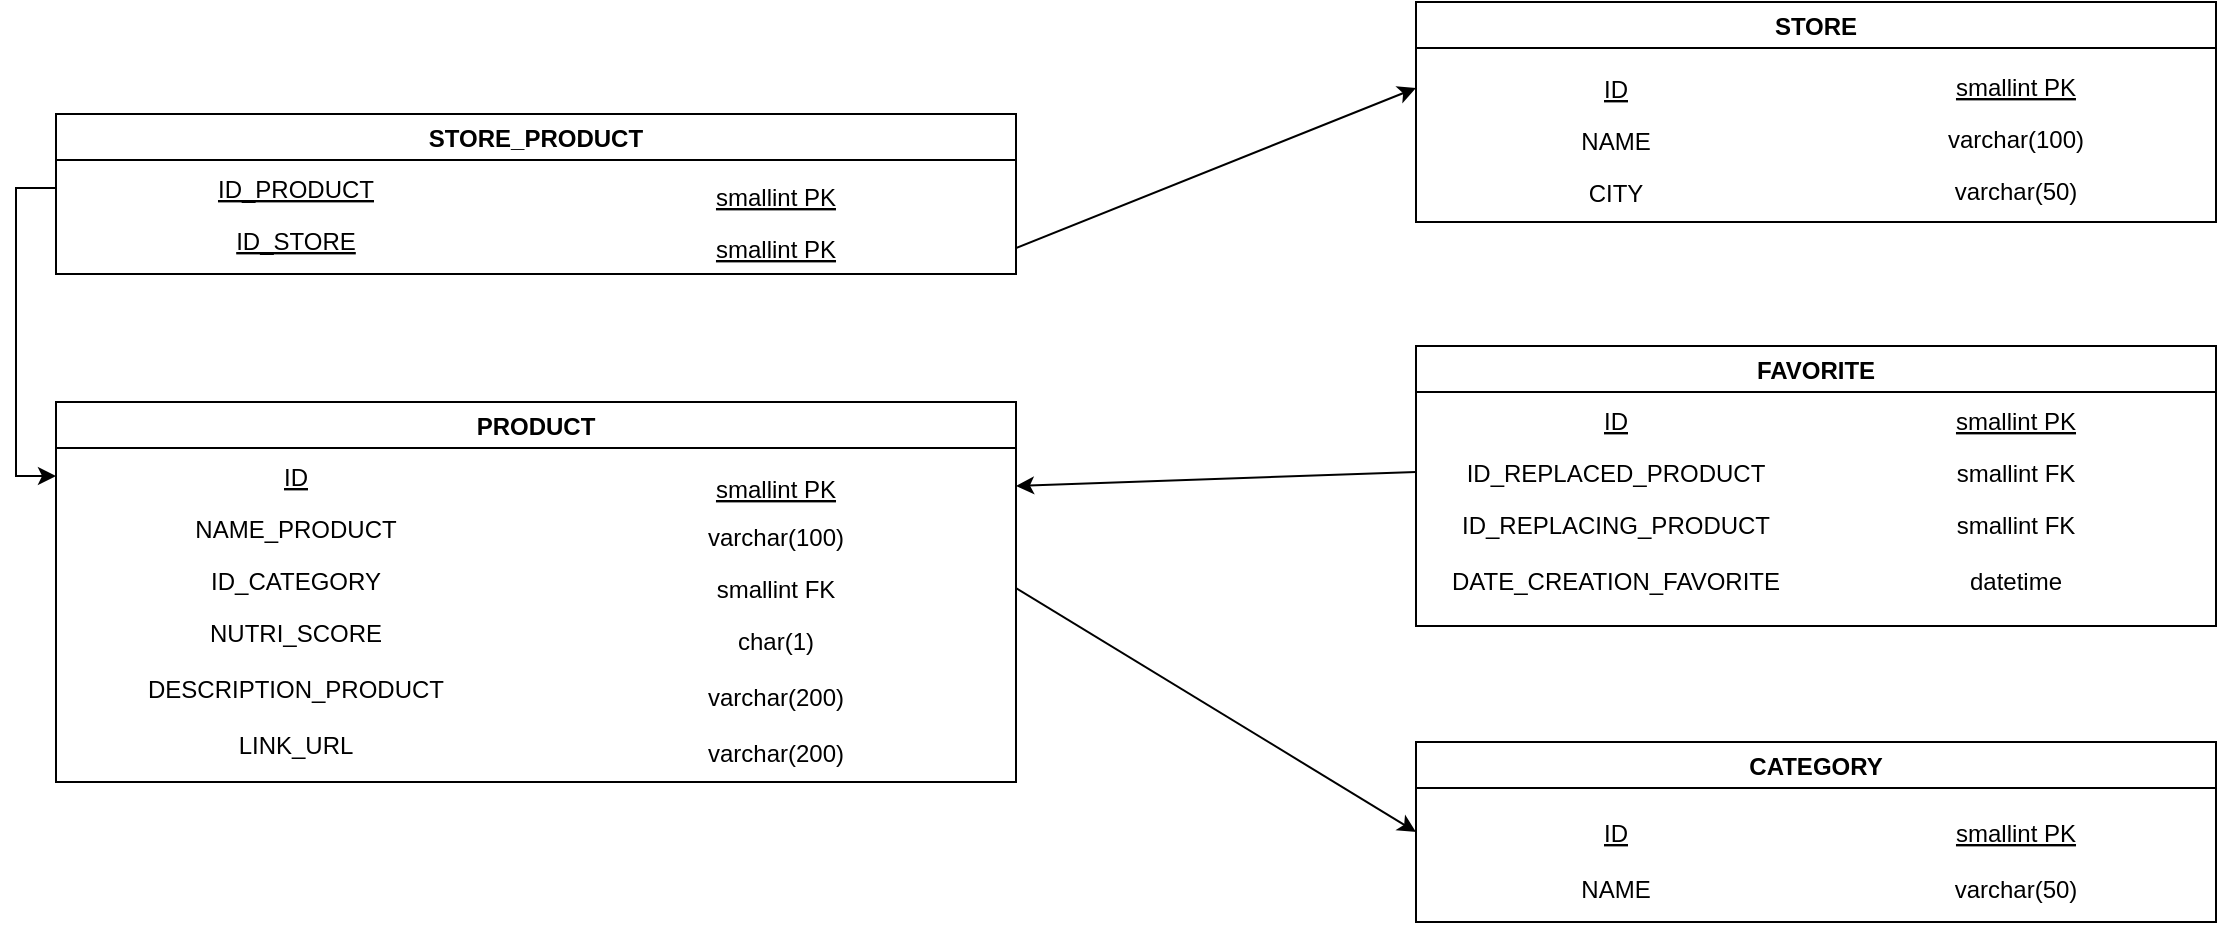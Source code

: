 <mxfile version="13.7.9" type="device"><diagram id="R2lEEEUBdFMjLlhIrx00" name="Page-1"><mxGraphModel dx="1385" dy="718" grid="1" gridSize="10" guides="1" tooltips="1" connect="1" arrows="1" fold="1" page="1" pageScale="1" pageWidth="1169" pageHeight="827" math="0" shadow="0" extFonts="Permanent Marker^https://fonts.googleapis.com/css?family=Permanent+Marker"><root><mxCell id="0"/><mxCell id="1" parent="0"/><mxCell id="ZGuSFQPiH1VIrFgA10Zb-12" value="PRODUCT" style="swimlane;align=center;" parent="1" vertex="1"><mxGeometry x="80" y="260" width="480" height="190" as="geometry"/></mxCell><mxCell id="ZGuSFQPiH1VIrFgA10Zb-13" value="NAME_PRODUCT" style="text;strokeColor=none;fillColor=none;align=center;verticalAlign=top;spacingLeft=4;spacingRight=4;overflow=hidden;rotatable=0;points=[[0,0.5],[1,0.5]];portConstraint=eastwest;fontStyle=0" parent="ZGuSFQPiH1VIrFgA10Zb-12" vertex="1"><mxGeometry y="50" width="240" height="26" as="geometry"/></mxCell><mxCell id="ZGuSFQPiH1VIrFgA10Zb-3" value="ID_CATEGORY" style="text;strokeColor=none;fillColor=none;align=center;verticalAlign=top;spacingLeft=4;spacingRight=4;overflow=hidden;rotatable=0;points=[[0,0.5],[1,0.5]];portConstraint=eastwest;fontStyle=0" parent="ZGuSFQPiH1VIrFgA10Zb-12" vertex="1"><mxGeometry y="76" width="240" height="26" as="geometry"/></mxCell><mxCell id="ZGuSFQPiH1VIrFgA10Zb-4" value="NUTRI_SCORE" style="text;strokeColor=none;fillColor=none;align=center;verticalAlign=top;spacingLeft=4;spacingRight=4;overflow=hidden;rotatable=0;points=[[0,0.5],[1,0.5]];portConstraint=eastwest;fontStyle=0" parent="ZGuSFQPiH1VIrFgA10Zb-12" vertex="1"><mxGeometry y="102" width="240" height="28" as="geometry"/></mxCell><mxCell id="ZGuSFQPiH1VIrFgA10Zb-16" value="ID" style="text;strokeColor=none;fillColor=none;align=center;verticalAlign=top;spacingLeft=4;spacingRight=4;overflow=hidden;rotatable=0;points=[[0,0.5],[1,0.5]];portConstraint=eastwest;fontStyle=4" parent="ZGuSFQPiH1VIrFgA10Zb-12" vertex="1"><mxGeometry y="24" width="240" height="26" as="geometry"/></mxCell><mxCell id="ZGuSFQPiH1VIrFgA10Zb-39" value="DESCRIPTION_PRODUCT" style="text;strokeColor=none;fillColor=none;align=center;verticalAlign=top;spacingLeft=4;spacingRight=4;overflow=hidden;rotatable=0;points=[[0,0.5],[1,0.5]];portConstraint=eastwest;fontStyle=0" parent="ZGuSFQPiH1VIrFgA10Zb-12" vertex="1"><mxGeometry y="130" width="240" height="28" as="geometry"/></mxCell><mxCell id="ZGuSFQPiH1VIrFgA10Zb-40" value="LINK_URL" style="text;strokeColor=none;fillColor=none;align=center;verticalAlign=top;spacingLeft=4;spacingRight=4;overflow=hidden;rotatable=0;points=[[0,0.5],[1,0.5]];portConstraint=eastwest;fontStyle=0" parent="ZGuSFQPiH1VIrFgA10Zb-12" vertex="1"><mxGeometry y="158" width="240" height="28" as="geometry"/></mxCell><mxCell id="ZGuSFQPiH1VIrFgA10Zb-17" value="CATEGORY" style="swimlane;" parent="1" vertex="1"><mxGeometry x="760" y="430" width="400" height="90" as="geometry"/></mxCell><mxCell id="ZGuSFQPiH1VIrFgA10Zb-18" value="NAME" style="text;strokeColor=none;fillColor=none;align=center;verticalAlign=top;spacingLeft=4;spacingRight=4;overflow=hidden;rotatable=0;points=[[0,0.5],[1,0.5]];portConstraint=eastwest;fontStyle=0" parent="ZGuSFQPiH1VIrFgA10Zb-17" vertex="1"><mxGeometry y="60" width="200" height="26" as="geometry"/></mxCell><mxCell id="ZGuSFQPiH1VIrFgA10Zb-21" value="ID" style="text;strokeColor=none;fillColor=none;align=center;verticalAlign=top;spacingLeft=4;spacingRight=4;overflow=hidden;rotatable=0;points=[[0,0.5],[1,0.5]];portConstraint=eastwest;fontStyle=4" parent="ZGuSFQPiH1VIrFgA10Zb-17" vertex="1"><mxGeometry y="32" width="200" height="26" as="geometry"/></mxCell><mxCell id="1eNo5bK2r9ykv3lhEXHu-23" value="varchar(50)" style="text;strokeColor=none;fillColor=none;align=center;verticalAlign=top;spacingLeft=4;spacingRight=4;overflow=hidden;rotatable=0;points=[[0,0.5],[1,0.5]];portConstraint=eastwest;fontStyle=0" parent="ZGuSFQPiH1VIrFgA10Zb-17" vertex="1"><mxGeometry x="200" y="60" width="200" height="26" as="geometry"/></mxCell><mxCell id="1eNo5bK2r9ykv3lhEXHu-24" value="smallint PK" style="text;strokeColor=none;fillColor=none;align=center;verticalAlign=top;spacingLeft=4;spacingRight=4;overflow=hidden;rotatable=0;points=[[0,0.5],[1,0.5]];portConstraint=eastwest;fontStyle=4" parent="ZGuSFQPiH1VIrFgA10Zb-17" vertex="1"><mxGeometry x="200" y="32" width="200" height="26" as="geometry"/></mxCell><mxCell id="ZGuSFQPiH1VIrFgA10Zb-22" value="STORE" style="swimlane;" parent="1" vertex="1"><mxGeometry x="760" y="60" width="400" height="110" as="geometry"/></mxCell><mxCell id="ZGuSFQPiH1VIrFgA10Zb-23" value="NAME" style="text;strokeColor=none;fillColor=none;align=center;verticalAlign=top;spacingLeft=4;spacingRight=4;overflow=hidden;rotatable=0;points=[[0,0.5],[1,0.5]];portConstraint=eastwest;fontStyle=0" parent="ZGuSFQPiH1VIrFgA10Zb-22" vertex="1"><mxGeometry y="56" width="200" height="26" as="geometry"/></mxCell><mxCell id="ZGuSFQPiH1VIrFgA10Zb-25" value="ID" style="text;strokeColor=none;fillColor=none;align=center;verticalAlign=top;spacingLeft=4;spacingRight=4;overflow=hidden;rotatable=0;points=[[0,0.5],[1,0.5]];portConstraint=eastwest;fontStyle=4" parent="ZGuSFQPiH1VIrFgA10Zb-22" vertex="1"><mxGeometry y="30" width="200" height="26" as="geometry"/></mxCell><mxCell id="ZGuSFQPiH1VIrFgA10Zb-36" value="CITY" style="text;strokeColor=none;fillColor=none;align=center;verticalAlign=top;spacingLeft=4;spacingRight=4;overflow=hidden;rotatable=0;points=[[0,0.5],[1,0.5]];portConstraint=eastwest;fontStyle=0" parent="ZGuSFQPiH1VIrFgA10Zb-22" vertex="1"><mxGeometry y="82" width="200" height="28" as="geometry"/></mxCell><mxCell id="1eNo5bK2r9ykv3lhEXHu-25" value="varchar(100)" style="text;strokeColor=none;fillColor=none;align=center;verticalAlign=top;spacingLeft=4;spacingRight=4;overflow=hidden;rotatable=0;points=[[0,0.5],[1,0.5]];portConstraint=eastwest;fontStyle=0" parent="ZGuSFQPiH1VIrFgA10Zb-22" vertex="1"><mxGeometry x="200" y="55" width="200" height="26" as="geometry"/></mxCell><mxCell id="1eNo5bK2r9ykv3lhEXHu-26" value="smallint PK" style="text;strokeColor=none;fillColor=none;align=center;verticalAlign=top;spacingLeft=4;spacingRight=4;overflow=hidden;rotatable=0;points=[[0,0.5],[1,0.5]];portConstraint=eastwest;fontStyle=4" parent="ZGuSFQPiH1VIrFgA10Zb-22" vertex="1"><mxGeometry x="200" y="29" width="200" height="26" as="geometry"/></mxCell><mxCell id="1eNo5bK2r9ykv3lhEXHu-27" value="varchar(50)" style="text;strokeColor=none;fillColor=none;align=center;verticalAlign=top;spacingLeft=4;spacingRight=4;overflow=hidden;rotatable=0;points=[[0,0.5],[1,0.5]];portConstraint=eastwest;fontStyle=0" parent="ZGuSFQPiH1VIrFgA10Zb-22" vertex="1"><mxGeometry x="200" y="81" width="200" height="28" as="geometry"/></mxCell><mxCell id="ZGuSFQPiH1VIrFgA10Zb-26" value="FAVORITE" style="swimlane;" parent="1" vertex="1"><mxGeometry x="760" y="232" width="400" height="140" as="geometry"/></mxCell><mxCell id="ZGuSFQPiH1VIrFgA10Zb-28" value="ID_REPLACING_PRODUCT" style="text;strokeColor=none;fillColor=none;align=center;verticalAlign=top;spacingLeft=4;spacingRight=4;overflow=hidden;rotatable=0;points=[[0,0.5],[1,0.5]];portConstraint=eastwest;fontStyle=0" parent="ZGuSFQPiH1VIrFgA10Zb-26" vertex="1"><mxGeometry y="76" width="200" height="28" as="geometry"/></mxCell><mxCell id="ZGuSFQPiH1VIrFgA10Zb-29" value="ID_REPLACED_PRODUCT" style="text;strokeColor=none;fillColor=none;align=center;verticalAlign=top;spacingLeft=4;spacingRight=4;overflow=hidden;rotatable=0;points=[[0,0.5],[1,0.5]];portConstraint=eastwest;fontStyle=0" parent="ZGuSFQPiH1VIrFgA10Zb-26" vertex="1"><mxGeometry y="50" width="200" height="26" as="geometry"/></mxCell><mxCell id="ZGuSFQPiH1VIrFgA10Zb-34" value="DATE_CREATION_FAVORITE" style="text;strokeColor=none;fillColor=none;align=center;verticalAlign=top;spacingLeft=4;spacingRight=4;overflow=hidden;rotatable=0;points=[[0,0.5],[1,0.5]];portConstraint=eastwest;fontStyle=0" parent="ZGuSFQPiH1VIrFgA10Zb-26" vertex="1"><mxGeometry y="104" width="200" height="26" as="geometry"/></mxCell><mxCell id="ZGuSFQPiH1VIrFgA10Zb-37" value="ID" style="text;strokeColor=none;fillColor=none;align=center;verticalAlign=top;spacingLeft=4;spacingRight=4;overflow=hidden;rotatable=0;points=[[0,0.5],[1,0.5]];portConstraint=eastwest;fontStyle=4" parent="ZGuSFQPiH1VIrFgA10Zb-26" vertex="1"><mxGeometry y="24" width="200" height="26" as="geometry"/></mxCell><mxCell id="1eNo5bK2r9ykv3lhEXHu-15" value="smallint FK" style="text;strokeColor=none;fillColor=none;align=center;verticalAlign=top;spacingLeft=4;spacingRight=4;overflow=hidden;rotatable=0;points=[[0,0.5],[1,0.5]];portConstraint=eastwest;fontStyle=0" parent="ZGuSFQPiH1VIrFgA10Zb-26" vertex="1"><mxGeometry x="200" y="76" width="200" height="28" as="geometry"/></mxCell><mxCell id="1eNo5bK2r9ykv3lhEXHu-16" value="smallint FK" style="text;strokeColor=none;fillColor=none;align=center;verticalAlign=top;spacingLeft=4;spacingRight=4;overflow=hidden;rotatable=0;points=[[0,0.5],[1,0.5]];portConstraint=eastwest;fontStyle=0" parent="ZGuSFQPiH1VIrFgA10Zb-26" vertex="1"><mxGeometry x="200" y="50" width="200" height="26" as="geometry"/></mxCell><mxCell id="1eNo5bK2r9ykv3lhEXHu-17" value="datetime" style="text;strokeColor=none;fillColor=none;align=center;verticalAlign=top;spacingLeft=4;spacingRight=4;overflow=hidden;rotatable=0;points=[[0,0.5],[1,0.5]];portConstraint=eastwest;fontStyle=0" parent="ZGuSFQPiH1VIrFgA10Zb-26" vertex="1"><mxGeometry x="200" y="104" width="200" height="26" as="geometry"/></mxCell><mxCell id="1eNo5bK2r9ykv3lhEXHu-18" value="smallint PK" style="text;strokeColor=none;fillColor=none;align=center;verticalAlign=top;spacingLeft=4;spacingRight=4;overflow=hidden;rotatable=0;points=[[0,0.5],[1,0.5]];portConstraint=eastwest;fontStyle=4" parent="ZGuSFQPiH1VIrFgA10Zb-26" vertex="1"><mxGeometry x="200" y="24" width="200" height="26" as="geometry"/></mxCell><mxCell id="ZGuSFQPiH1VIrFgA10Zb-41" style="rounded=0;orthogonalLoop=1;jettySize=auto;html=1;elbow=vertical;endArrow=classic;endFill=1;exitX=1;exitY=0.5;exitDx=0;exitDy=0;entryX=0;entryY=0.5;entryDx=0;entryDy=0;" parent="1" source="1eNo5bK2r9ykv3lhEXHu-2" target="ZGuSFQPiH1VIrFgA10Zb-21" edge="1"><mxGeometry relative="1" as="geometry"><mxPoint x="570" y="360" as="sourcePoint"/><mxPoint x="650" y="520" as="targetPoint"/></mxGeometry></mxCell><mxCell id="ZGuSFQPiH1VIrFgA10Zb-43" style="edgeStyle=none;rounded=0;orthogonalLoop=1;jettySize=auto;html=1;endArrow=classic;endFill=1;exitX=0;exitY=0.5;exitDx=0;exitDy=0;entryX=1;entryY=0.5;entryDx=0;entryDy=0;" parent="1" source="ZGuSFQPiH1VIrFgA10Zb-29" target="1eNo5bK2r9ykv3lhEXHu-4" edge="1"><mxGeometry relative="1" as="geometry"><mxPoint x="660" y="240" as="sourcePoint"/><mxPoint x="610" y="280" as="targetPoint"/></mxGeometry></mxCell><mxCell id="aWREDlPQ3WYuYIy6yqMc-4" value="STORE_PRODUCT" style="swimlane;align=center;" parent="1" vertex="1"><mxGeometry x="80" y="116" width="480" height="80" as="geometry"/></mxCell><mxCell id="aWREDlPQ3WYuYIy6yqMc-8" value="ID_PRODUCT" style="text;strokeColor=none;fillColor=none;align=center;verticalAlign=top;spacingLeft=4;spacingRight=4;overflow=hidden;rotatable=0;points=[[0,0.5],[1,0.5]];portConstraint=eastwest;fontStyle=4" parent="aWREDlPQ3WYuYIy6yqMc-4" vertex="1"><mxGeometry y="24" width="240" height="26" as="geometry"/></mxCell><mxCell id="GZ9-sNgbZp31tzYsu8_x-1" value="ID_STORE" style="text;strokeColor=none;fillColor=none;align=center;verticalAlign=top;spacingLeft=4;spacingRight=4;overflow=hidden;rotatable=0;points=[[0,0.5],[1,0.5]];portConstraint=eastwest;fontStyle=4" parent="aWREDlPQ3WYuYIy6yqMc-4" vertex="1"><mxGeometry y="50" width="240" height="26" as="geometry"/></mxCell><mxCell id="1eNo5bK2r9ykv3lhEXHu-13" value="smallint PK" style="text;strokeColor=none;fillColor=none;align=center;verticalAlign=top;spacingLeft=4;spacingRight=4;overflow=hidden;rotatable=0;points=[[0,0.5],[1,0.5]];portConstraint=eastwest;fontStyle=4" parent="aWREDlPQ3WYuYIy6yqMc-4" vertex="1"><mxGeometry x="240" y="28" width="240" height="26" as="geometry"/></mxCell><mxCell id="1eNo5bK2r9ykv3lhEXHu-14" value="smallint PK" style="text;strokeColor=none;fillColor=none;align=center;verticalAlign=top;spacingLeft=4;spacingRight=4;overflow=hidden;rotatable=0;points=[[0,0.5],[1,0.5]];portConstraint=eastwest;fontStyle=4" parent="aWREDlPQ3WYuYIy6yqMc-4" vertex="1"><mxGeometry x="240" y="54" width="240" height="26" as="geometry"/></mxCell><mxCell id="O29SGdobIJhk07rNcdBp-1" style="rounded=0;orthogonalLoop=1;jettySize=auto;html=1;exitX=1;exitY=0.5;exitDx=0;exitDy=0;entryX=0;entryY=0.5;entryDx=0;entryDy=0;" parent="1" source="1eNo5bK2r9ykv3lhEXHu-14" target="ZGuSFQPiH1VIrFgA10Zb-25" edge="1"><mxGeometry relative="1" as="geometry"><mxPoint x="670" y="210" as="targetPoint"/></mxGeometry></mxCell><mxCell id="O29SGdobIJhk07rNcdBp-2" style="edgeStyle=orthogonalEdgeStyle;rounded=0;orthogonalLoop=1;jettySize=auto;html=1;exitX=0;exitY=0.5;exitDx=0;exitDy=0;entryX=0;entryY=0.5;entryDx=0;entryDy=0;" parent="1" source="aWREDlPQ3WYuYIy6yqMc-8" target="ZGuSFQPiH1VIrFgA10Zb-16" edge="1"><mxGeometry relative="1" as="geometry"><mxPoint x="40" y="110" as="targetPoint"/></mxGeometry></mxCell><mxCell id="1eNo5bK2r9ykv3lhEXHu-1" value="varchar(100)" style="text;strokeColor=none;fillColor=none;align=center;verticalAlign=top;spacingLeft=4;spacingRight=4;overflow=hidden;rotatable=0;points=[[0,0.5],[1,0.5]];portConstraint=eastwest;fontStyle=0" parent="1" vertex="1"><mxGeometry x="320" y="314" width="240" height="26" as="geometry"/></mxCell><mxCell id="1eNo5bK2r9ykv3lhEXHu-2" value="smallint FK" style="text;strokeColor=none;fillColor=none;align=center;verticalAlign=top;spacingLeft=4;spacingRight=4;overflow=hidden;rotatable=0;points=[[0,0.5],[1,0.5]];portConstraint=eastwest;fontStyle=0" parent="1" vertex="1"><mxGeometry x="320" y="340" width="240" height="26" as="geometry"/></mxCell><mxCell id="1eNo5bK2r9ykv3lhEXHu-3" value="char(1)" style="text;strokeColor=none;fillColor=none;align=center;verticalAlign=top;spacingLeft=4;spacingRight=4;overflow=hidden;rotatable=0;points=[[0,0.5],[1,0.5]];portConstraint=eastwest;fontStyle=0" parent="1" vertex="1"><mxGeometry x="320" y="366" width="240" height="28" as="geometry"/></mxCell><mxCell id="1eNo5bK2r9ykv3lhEXHu-4" value="smallint PK" style="text;strokeColor=none;fillColor=none;align=center;verticalAlign=top;spacingLeft=4;spacingRight=4;overflow=hidden;rotatable=0;points=[[0,0.5],[1,0.5]];portConstraint=eastwest;fontStyle=4;fontSize=12;" parent="1" vertex="1"><mxGeometry x="320" y="290" width="240" height="24" as="geometry"/></mxCell><mxCell id="1eNo5bK2r9ykv3lhEXHu-5" value="varchar(200)" style="text;strokeColor=none;fillColor=none;align=center;verticalAlign=top;spacingLeft=4;spacingRight=4;overflow=hidden;rotatable=0;points=[[0,0.5],[1,0.5]];portConstraint=eastwest;fontStyle=0" parent="1" vertex="1"><mxGeometry x="320" y="394" width="240" height="28" as="geometry"/></mxCell><mxCell id="1eNo5bK2r9ykv3lhEXHu-6" value="varchar(200)" style="text;strokeColor=none;fillColor=none;align=center;verticalAlign=top;spacingLeft=4;spacingRight=4;overflow=hidden;rotatable=0;points=[[0,0.5],[1,0.5]];portConstraint=eastwest;fontStyle=0" parent="1" vertex="1"><mxGeometry x="320" y="422" width="240" height="28" as="geometry"/></mxCell></root></mxGraphModel></diagram></mxfile>